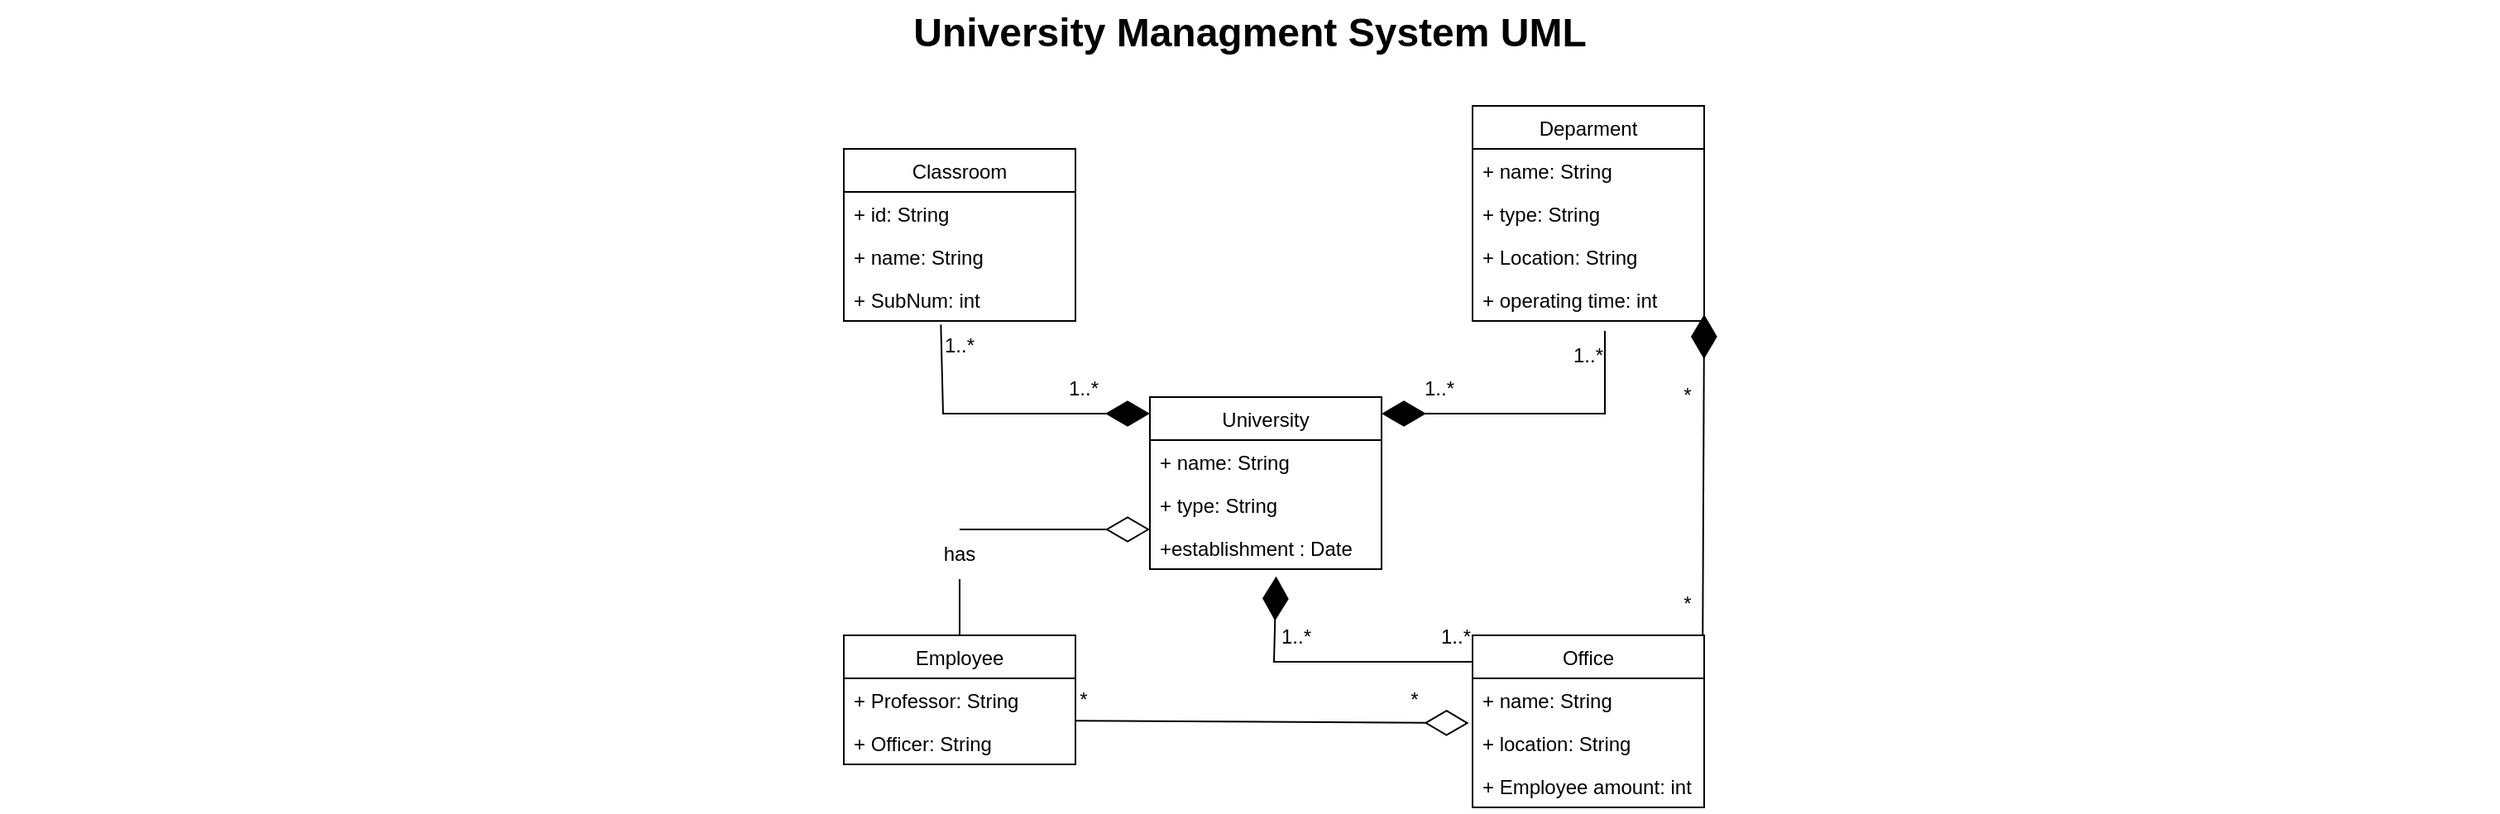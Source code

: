 <mxfile version="20.0.1" type="device"><diagram name="Page-1" id="929967ad-93f9-6ef4-fab6-5d389245f69c"><mxGraphModel dx="1237" dy="656" grid="1" gridSize="10" guides="1" tooltips="1" connect="1" arrows="1" fold="1" page="1" pageScale="1.5" pageWidth="1169" pageHeight="826" background="none" math="0" shadow="0"><root><mxCell id="0" style=";html=1;"/><mxCell id="1" style=";html=1;" parent="0"/><mxCell id="1672d66443f91eb5-23" value="University Managment System UML" style="text;strokeColor=none;fillColor=none;html=1;fontSize=24;fontStyle=1;verticalAlign=middle;align=center;" parent="1" vertex="1"><mxGeometry x="110" y="160" width="1510" height="40" as="geometry"/></mxCell><mxCell id="6tzTEySvz-iDoBty-eyl-4" value="University" style="swimlane;fontStyle=0;childLayout=stackLayout;horizontal=1;startSize=26;fillColor=none;horizontalStack=0;resizeParent=1;resizeParentMax=0;resizeLast=0;collapsible=1;marginBottom=0;" vertex="1" parent="1"><mxGeometry x="805" y="400" width="140" height="104" as="geometry"><mxRectangle x="807" y="110" width="90" height="26" as="alternateBounds"/></mxGeometry></mxCell><mxCell id="6tzTEySvz-iDoBty-eyl-5" value="+ name: String" style="text;strokeColor=none;fillColor=none;align=left;verticalAlign=top;spacingLeft=4;spacingRight=4;overflow=hidden;rotatable=0;points=[[0,0.5],[1,0.5]];portConstraint=eastwest;" vertex="1" parent="6tzTEySvz-iDoBty-eyl-4"><mxGeometry y="26" width="140" height="26" as="geometry"/></mxCell><mxCell id="6tzTEySvz-iDoBty-eyl-6" value="+ type: String" style="text;strokeColor=none;fillColor=none;align=left;verticalAlign=top;spacingLeft=4;spacingRight=4;overflow=hidden;rotatable=0;points=[[0,0.5],[1,0.5]];portConstraint=eastwest;" vertex="1" parent="6tzTEySvz-iDoBty-eyl-4"><mxGeometry y="52" width="140" height="26" as="geometry"/></mxCell><mxCell id="6tzTEySvz-iDoBty-eyl-7" value="+establishment : Date" style="text;strokeColor=none;fillColor=none;align=left;verticalAlign=top;spacingLeft=4;spacingRight=4;overflow=hidden;rotatable=0;points=[[0,0.5],[1,0.5]];portConstraint=eastwest;" vertex="1" parent="6tzTEySvz-iDoBty-eyl-4"><mxGeometry y="78" width="140" height="26" as="geometry"/></mxCell><mxCell id="6tzTEySvz-iDoBty-eyl-8" value="Classroom" style="swimlane;fontStyle=0;childLayout=stackLayout;horizontal=1;startSize=26;fillColor=none;horizontalStack=0;resizeParent=1;resizeParentMax=0;resizeLast=0;collapsible=1;marginBottom=0;" vertex="1" parent="1"><mxGeometry x="620" y="250" width="140" height="104" as="geometry"/></mxCell><mxCell id="6tzTEySvz-iDoBty-eyl-9" value="+ id: String" style="text;strokeColor=none;fillColor=none;align=left;verticalAlign=top;spacingLeft=4;spacingRight=4;overflow=hidden;rotatable=0;points=[[0,0.5],[1,0.5]];portConstraint=eastwest;" vertex="1" parent="6tzTEySvz-iDoBty-eyl-8"><mxGeometry y="26" width="140" height="26" as="geometry"/></mxCell><mxCell id="6tzTEySvz-iDoBty-eyl-10" value="+ name: String" style="text;strokeColor=none;fillColor=none;align=left;verticalAlign=top;spacingLeft=4;spacingRight=4;overflow=hidden;rotatable=0;points=[[0,0.5],[1,0.5]];portConstraint=eastwest;" vertex="1" parent="6tzTEySvz-iDoBty-eyl-8"><mxGeometry y="52" width="140" height="26" as="geometry"/></mxCell><mxCell id="6tzTEySvz-iDoBty-eyl-11" value="+ SubNum: int" style="text;strokeColor=none;fillColor=none;align=left;verticalAlign=top;spacingLeft=4;spacingRight=4;overflow=hidden;rotatable=0;points=[[0,0.5],[1,0.5]];portConstraint=eastwest;" vertex="1" parent="6tzTEySvz-iDoBty-eyl-8"><mxGeometry y="78" width="140" height="26" as="geometry"/></mxCell><mxCell id="6tzTEySvz-iDoBty-eyl-12" value="Office" style="swimlane;fontStyle=0;childLayout=stackLayout;horizontal=1;startSize=26;fillColor=none;horizontalStack=0;resizeParent=1;resizeParentMax=0;resizeLast=0;collapsible=1;marginBottom=0;" vertex="1" parent="1"><mxGeometry x="1000" y="544" width="140" height="104" as="geometry"/></mxCell><mxCell id="6tzTEySvz-iDoBty-eyl-13" value="+ name: String" style="text;strokeColor=none;fillColor=none;align=left;verticalAlign=top;spacingLeft=4;spacingRight=4;overflow=hidden;rotatable=0;points=[[0,0.5],[1,0.5]];portConstraint=eastwest;" vertex="1" parent="6tzTEySvz-iDoBty-eyl-12"><mxGeometry y="26" width="140" height="26" as="geometry"/></mxCell><mxCell id="6tzTEySvz-iDoBty-eyl-14" value="+ location: String" style="text;strokeColor=none;fillColor=none;align=left;verticalAlign=top;spacingLeft=4;spacingRight=4;overflow=hidden;rotatable=0;points=[[0,0.5],[1,0.5]];portConstraint=eastwest;" vertex="1" parent="6tzTEySvz-iDoBty-eyl-12"><mxGeometry y="52" width="140" height="26" as="geometry"/></mxCell><mxCell id="6tzTEySvz-iDoBty-eyl-15" value="+ Employee amount: int" style="text;strokeColor=none;fillColor=none;align=left;verticalAlign=top;spacingLeft=4;spacingRight=4;overflow=hidden;rotatable=0;points=[[0,0.5],[1,0.5]];portConstraint=eastwest;" vertex="1" parent="6tzTEySvz-iDoBty-eyl-12"><mxGeometry y="78" width="140" height="26" as="geometry"/></mxCell><mxCell id="6tzTEySvz-iDoBty-eyl-16" value="Deparment" style="swimlane;fontStyle=0;childLayout=stackLayout;horizontal=1;startSize=26;fillColor=none;horizontalStack=0;resizeParent=1;resizeParentMax=0;resizeLast=0;collapsible=1;marginBottom=0;" vertex="1" parent="1"><mxGeometry x="1000" y="224" width="140" height="130" as="geometry"/></mxCell><mxCell id="6tzTEySvz-iDoBty-eyl-17" value="+ name: String" style="text;strokeColor=none;fillColor=none;align=left;verticalAlign=top;spacingLeft=4;spacingRight=4;overflow=hidden;rotatable=0;points=[[0,0.5],[1,0.5]];portConstraint=eastwest;" vertex="1" parent="6tzTEySvz-iDoBty-eyl-16"><mxGeometry y="26" width="140" height="26" as="geometry"/></mxCell><mxCell id="6tzTEySvz-iDoBty-eyl-18" value="+ type: String" style="text;strokeColor=none;fillColor=none;align=left;verticalAlign=top;spacingLeft=4;spacingRight=4;overflow=hidden;rotatable=0;points=[[0,0.5],[1,0.5]];portConstraint=eastwest;" vertex="1" parent="6tzTEySvz-iDoBty-eyl-16"><mxGeometry y="52" width="140" height="26" as="geometry"/></mxCell><mxCell id="6tzTEySvz-iDoBty-eyl-19" value="+ Location: String" style="text;strokeColor=none;fillColor=none;align=left;verticalAlign=top;spacingLeft=4;spacingRight=4;overflow=hidden;rotatable=0;points=[[0,0.5],[1,0.5]];portConstraint=eastwest;" vertex="1" parent="6tzTEySvz-iDoBty-eyl-16"><mxGeometry y="78" width="140" height="26" as="geometry"/></mxCell><mxCell id="6tzTEySvz-iDoBty-eyl-51" value="+ operating time: int" style="text;strokeColor=none;fillColor=none;align=left;verticalAlign=top;spacingLeft=4;spacingRight=4;overflow=hidden;rotatable=0;points=[[0,0.5],[1,0.5]];portConstraint=eastwest;" vertex="1" parent="6tzTEySvz-iDoBty-eyl-16"><mxGeometry y="104" width="140" height="26" as="geometry"/></mxCell><mxCell id="6tzTEySvz-iDoBty-eyl-20" value="Employee" style="swimlane;fontStyle=0;childLayout=stackLayout;horizontal=1;startSize=26;fillColor=none;horizontalStack=0;resizeParent=1;resizeParentMax=0;resizeLast=0;collapsible=1;marginBottom=0;" vertex="1" parent="1"><mxGeometry x="620" y="544" width="140" height="78" as="geometry"/></mxCell><mxCell id="6tzTEySvz-iDoBty-eyl-21" value="+ Professor: String" style="text;strokeColor=none;fillColor=none;align=left;verticalAlign=top;spacingLeft=4;spacingRight=4;overflow=hidden;rotatable=0;points=[[0,0.5],[1,0.5]];portConstraint=eastwest;" vertex="1" parent="6tzTEySvz-iDoBty-eyl-20"><mxGeometry y="26" width="140" height="26" as="geometry"/></mxCell><mxCell id="6tzTEySvz-iDoBty-eyl-22" value="+ Officer: String" style="text;strokeColor=none;fillColor=none;align=left;verticalAlign=top;spacingLeft=4;spacingRight=4;overflow=hidden;rotatable=0;points=[[0,0.5],[1,0.5]];portConstraint=eastwest;" vertex="1" parent="6tzTEySvz-iDoBty-eyl-20"><mxGeometry y="52" width="140" height="26" as="geometry"/></mxCell><mxCell id="6tzTEySvz-iDoBty-eyl-25" value="" style="endArrow=diamondThin;endFill=1;endSize=24;html=1;rounded=0;exitX=0.419;exitY=1.084;exitDx=0;exitDy=0;exitPerimeter=0;" edge="1" parent="1" source="6tzTEySvz-iDoBty-eyl-11"><mxGeometry width="160" relative="1" as="geometry"><mxPoint x="645" y="410" as="sourcePoint"/><mxPoint x="805" y="410" as="targetPoint"/><Array as="points"><mxPoint x="680" y="410"/></Array></mxGeometry></mxCell><mxCell id="6tzTEySvz-iDoBty-eyl-26" value="" style="endArrow=diamondThin;endFill=1;endSize=24;html=1;rounded=0;exitX=1;exitY=0;exitDx=0;exitDy=0;" edge="1" parent="1" source="6tzTEySvz-iDoBty-eyl-40"><mxGeometry width="160" relative="1" as="geometry"><mxPoint x="1080" y="350" as="sourcePoint"/><mxPoint x="945" y="410" as="targetPoint"/><Array as="points"><mxPoint x="1080" y="410"/></Array></mxGeometry></mxCell><mxCell id="6tzTEySvz-iDoBty-eyl-27" value="" style="endArrow=diamondThin;endFill=1;endSize=24;html=1;rounded=0;entryX=0.545;entryY=1.167;entryDx=0;entryDy=0;entryPerimeter=0;" edge="1" parent="1" target="6tzTEySvz-iDoBty-eyl-7"><mxGeometry width="160" relative="1" as="geometry"><mxPoint x="1000" y="560" as="sourcePoint"/><mxPoint x="840" y="560" as="targetPoint"/><Array as="points"><mxPoint x="880" y="560"/></Array></mxGeometry></mxCell><mxCell id="6tzTEySvz-iDoBty-eyl-29" value="" style="endArrow=diamondThin;endFill=1;endSize=24;html=1;rounded=0;" edge="1" parent="1"><mxGeometry width="160" relative="1" as="geometry"><mxPoint x="1139.13" y="544" as="sourcePoint"/><mxPoint x="1140" y="350" as="targetPoint"/></mxGeometry></mxCell><mxCell id="6tzTEySvz-iDoBty-eyl-30" value="" style="endArrow=diamondThin;endFill=0;endSize=24;html=1;rounded=0;exitX=0.5;exitY=0;exitDx=0;exitDy=0;startArrow=none;" edge="1" parent="1" source="6tzTEySvz-iDoBty-eyl-43"><mxGeometry width="160" relative="1" as="geometry"><mxPoint x="645" y="480" as="sourcePoint"/><mxPoint x="805" y="480" as="targetPoint"/><Array as="points"><mxPoint x="690" y="480"/></Array></mxGeometry></mxCell><mxCell id="6tzTEySvz-iDoBty-eyl-33" value="" style="endArrow=diamondThin;endFill=0;endSize=24;html=1;rounded=0;entryX=-0.016;entryY=1.04;entryDx=0;entryDy=0;entryPerimeter=0;" edge="1" parent="1" target="6tzTEySvz-iDoBty-eyl-13"><mxGeometry width="160" relative="1" as="geometry"><mxPoint x="760" y="595.57" as="sourcePoint"/><mxPoint x="920" y="595.57" as="targetPoint"/></mxGeometry></mxCell><mxCell id="6tzTEySvz-iDoBty-eyl-37" value="1..*" style="text;html=1;strokeColor=none;fillColor=none;align=center;verticalAlign=middle;whiteSpace=wrap;rounded=0;" vertex="1" parent="1"><mxGeometry x="750" y="380" width="30" height="30" as="geometry"/></mxCell><mxCell id="6tzTEySvz-iDoBty-eyl-38" value="1..*" style="text;html=1;strokeColor=none;fillColor=none;align=center;verticalAlign=middle;whiteSpace=wrap;rounded=0;" vertex="1" parent="1"><mxGeometry x="680" y="354" width="20" height="30" as="geometry"/></mxCell><mxCell id="6tzTEySvz-iDoBty-eyl-39" value="1..*" style="text;html=1;strokeColor=none;fillColor=none;align=center;verticalAlign=middle;whiteSpace=wrap;rounded=0;" vertex="1" parent="1"><mxGeometry x="970" y="380" width="20" height="30" as="geometry"/></mxCell><mxCell id="6tzTEySvz-iDoBty-eyl-40" value="1..*" style="text;html=1;strokeColor=none;fillColor=none;align=center;verticalAlign=middle;whiteSpace=wrap;rounded=0;" vertex="1" parent="1"><mxGeometry x="1060" y="360" width="20" height="30" as="geometry"/></mxCell><mxCell id="6tzTEySvz-iDoBty-eyl-41" value="1..*" style="text;html=1;strokeColor=none;fillColor=none;align=center;verticalAlign=middle;whiteSpace=wrap;rounded=0;" vertex="1" parent="1"><mxGeometry x="980" y="530" width="20" height="30" as="geometry"/></mxCell><mxCell id="6tzTEySvz-iDoBty-eyl-42" value="1..*" style="text;html=1;strokeColor=none;fillColor=none;align=center;verticalAlign=middle;whiteSpace=wrap;rounded=0;" vertex="1" parent="1"><mxGeometry x="877" y="530" width="33" height="30" as="geometry"/></mxCell><mxCell id="6tzTEySvz-iDoBty-eyl-43" value="has" style="text;html=1;strokeColor=none;fillColor=none;align=center;verticalAlign=middle;whiteSpace=wrap;rounded=0;" vertex="1" parent="1"><mxGeometry x="660" y="480" width="60" height="30" as="geometry"/></mxCell><mxCell id="6tzTEySvz-iDoBty-eyl-46" value="" style="endArrow=none;endFill=0;endSize=24;html=1;rounded=0;exitX=0.5;exitY=0;exitDx=0;exitDy=0;" edge="1" parent="1" source="6tzTEySvz-iDoBty-eyl-20" target="6tzTEySvz-iDoBty-eyl-43"><mxGeometry width="160" relative="1" as="geometry"><mxPoint x="690" y="544" as="sourcePoint"/><mxPoint x="805" y="480" as="targetPoint"/><Array as="points"/></mxGeometry></mxCell><mxCell id="6tzTEySvz-iDoBty-eyl-47" value="*" style="text;html=1;strokeColor=none;fillColor=none;align=center;verticalAlign=middle;whiteSpace=wrap;rounded=0;" vertex="1" parent="1"><mxGeometry x="760" y="568" width="10" height="30" as="geometry"/></mxCell><mxCell id="6tzTEySvz-iDoBty-eyl-48" value="*" style="text;html=1;strokeColor=none;fillColor=none;align=center;verticalAlign=middle;whiteSpace=wrap;rounded=0;" vertex="1" parent="1"><mxGeometry x="960" y="568" width="10" height="30" as="geometry"/></mxCell><mxCell id="6tzTEySvz-iDoBty-eyl-49" value="*" style="text;html=1;strokeColor=none;fillColor=none;align=center;verticalAlign=middle;whiteSpace=wrap;rounded=0;" vertex="1" parent="1"><mxGeometry x="1120" y="384" width="20" height="30" as="geometry"/></mxCell><mxCell id="6tzTEySvz-iDoBty-eyl-50" value="*" style="text;html=1;strokeColor=none;fillColor=none;align=center;verticalAlign=middle;whiteSpace=wrap;rounded=0;" vertex="1" parent="1"><mxGeometry x="1120" y="510" width="20" height="30" as="geometry"/></mxCell></root></mxGraphModel></diagram></mxfile>
